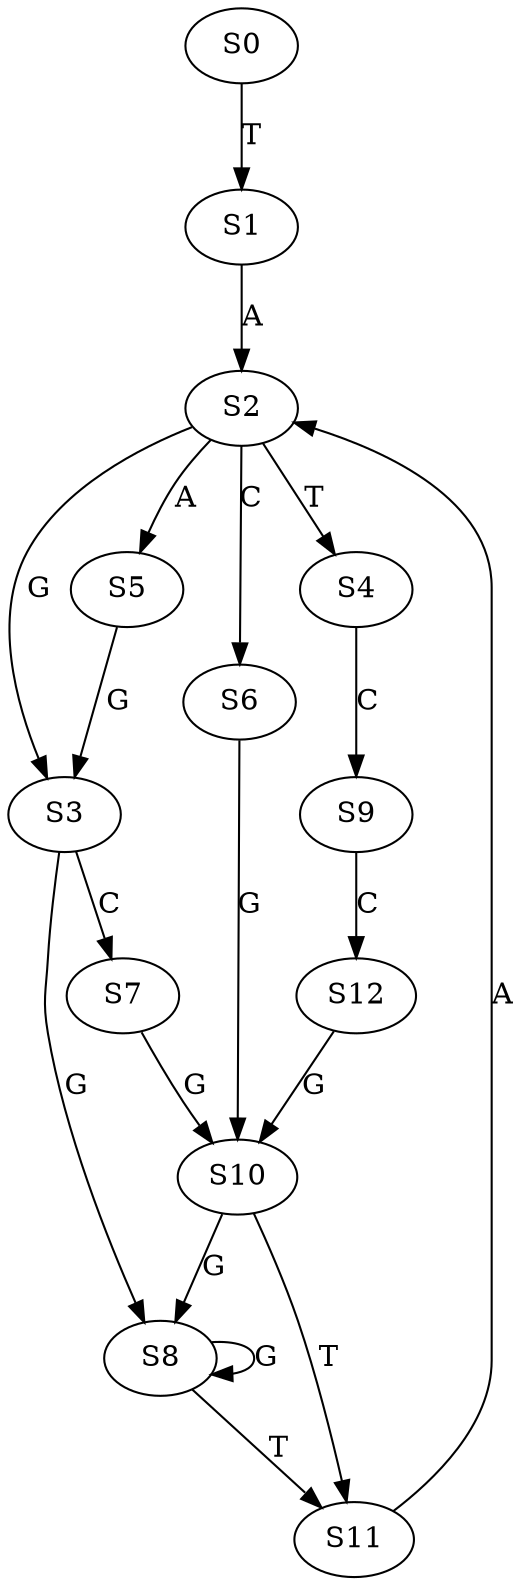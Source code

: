 strict digraph  {
	S0 -> S1 [ label = T ];
	S1 -> S2 [ label = A ];
	S2 -> S3 [ label = G ];
	S2 -> S4 [ label = T ];
	S2 -> S5 [ label = A ];
	S2 -> S6 [ label = C ];
	S3 -> S7 [ label = C ];
	S3 -> S8 [ label = G ];
	S4 -> S9 [ label = C ];
	S5 -> S3 [ label = G ];
	S6 -> S10 [ label = G ];
	S7 -> S10 [ label = G ];
	S8 -> S11 [ label = T ];
	S8 -> S8 [ label = G ];
	S9 -> S12 [ label = C ];
	S10 -> S8 [ label = G ];
	S10 -> S11 [ label = T ];
	S11 -> S2 [ label = A ];
	S12 -> S10 [ label = G ];
}
